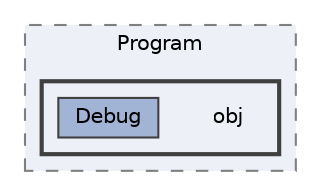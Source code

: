 digraph "C:/Users/Isabela/Desktop/INGENIERÍA/Programación II/Repositorios/pii_2024_2_equipo14/src/Program/obj"
{
 // INTERACTIVE_SVG=YES
 // LATEX_PDF_SIZE
  bgcolor="transparent";
  edge [fontname=Helvetica,fontsize=10,labelfontname=Helvetica,labelfontsize=10];
  node [fontname=Helvetica,fontsize=10,shape=box,height=0.2,width=0.4];
  compound=true
  subgraph clusterdir_77de3cc35bda327d7cbeb1aabf5b0844 {
    graph [ bgcolor="#edf0f7", pencolor="grey50", label="Program", fontname=Helvetica,fontsize=10 style="filled,dashed", URL="dir_77de3cc35bda327d7cbeb1aabf5b0844.html",tooltip=""]
  subgraph clusterdir_94161fb47bad167b5a55c70a12f29d51 {
    graph [ bgcolor="#edf0f7", pencolor="grey25", label="", fontname=Helvetica,fontsize=10 style="filled,bold", URL="dir_94161fb47bad167b5a55c70a12f29d51.html",tooltip=""]
    dir_94161fb47bad167b5a55c70a12f29d51 [shape=plaintext, label="obj"];
  dir_524f4946c556cae7574cdc771a9bd973 [label="Debug", fillcolor="#a2b4d6", color="grey25", style="filled", URL="dir_524f4946c556cae7574cdc771a9bd973.html",tooltip=""];
  }
  }
}
